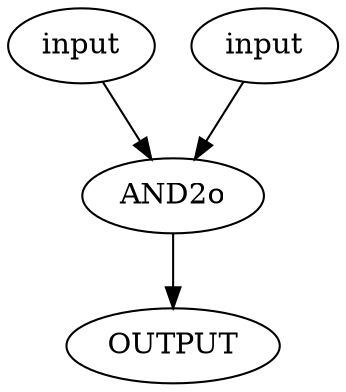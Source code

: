 digraph testand16 {
    A [label="input"];
    B [label="input"];
    GATE [label="AND2o"];
    S [label="OUTPUT"];
    A->GATE->S;
    B->GATE;
}